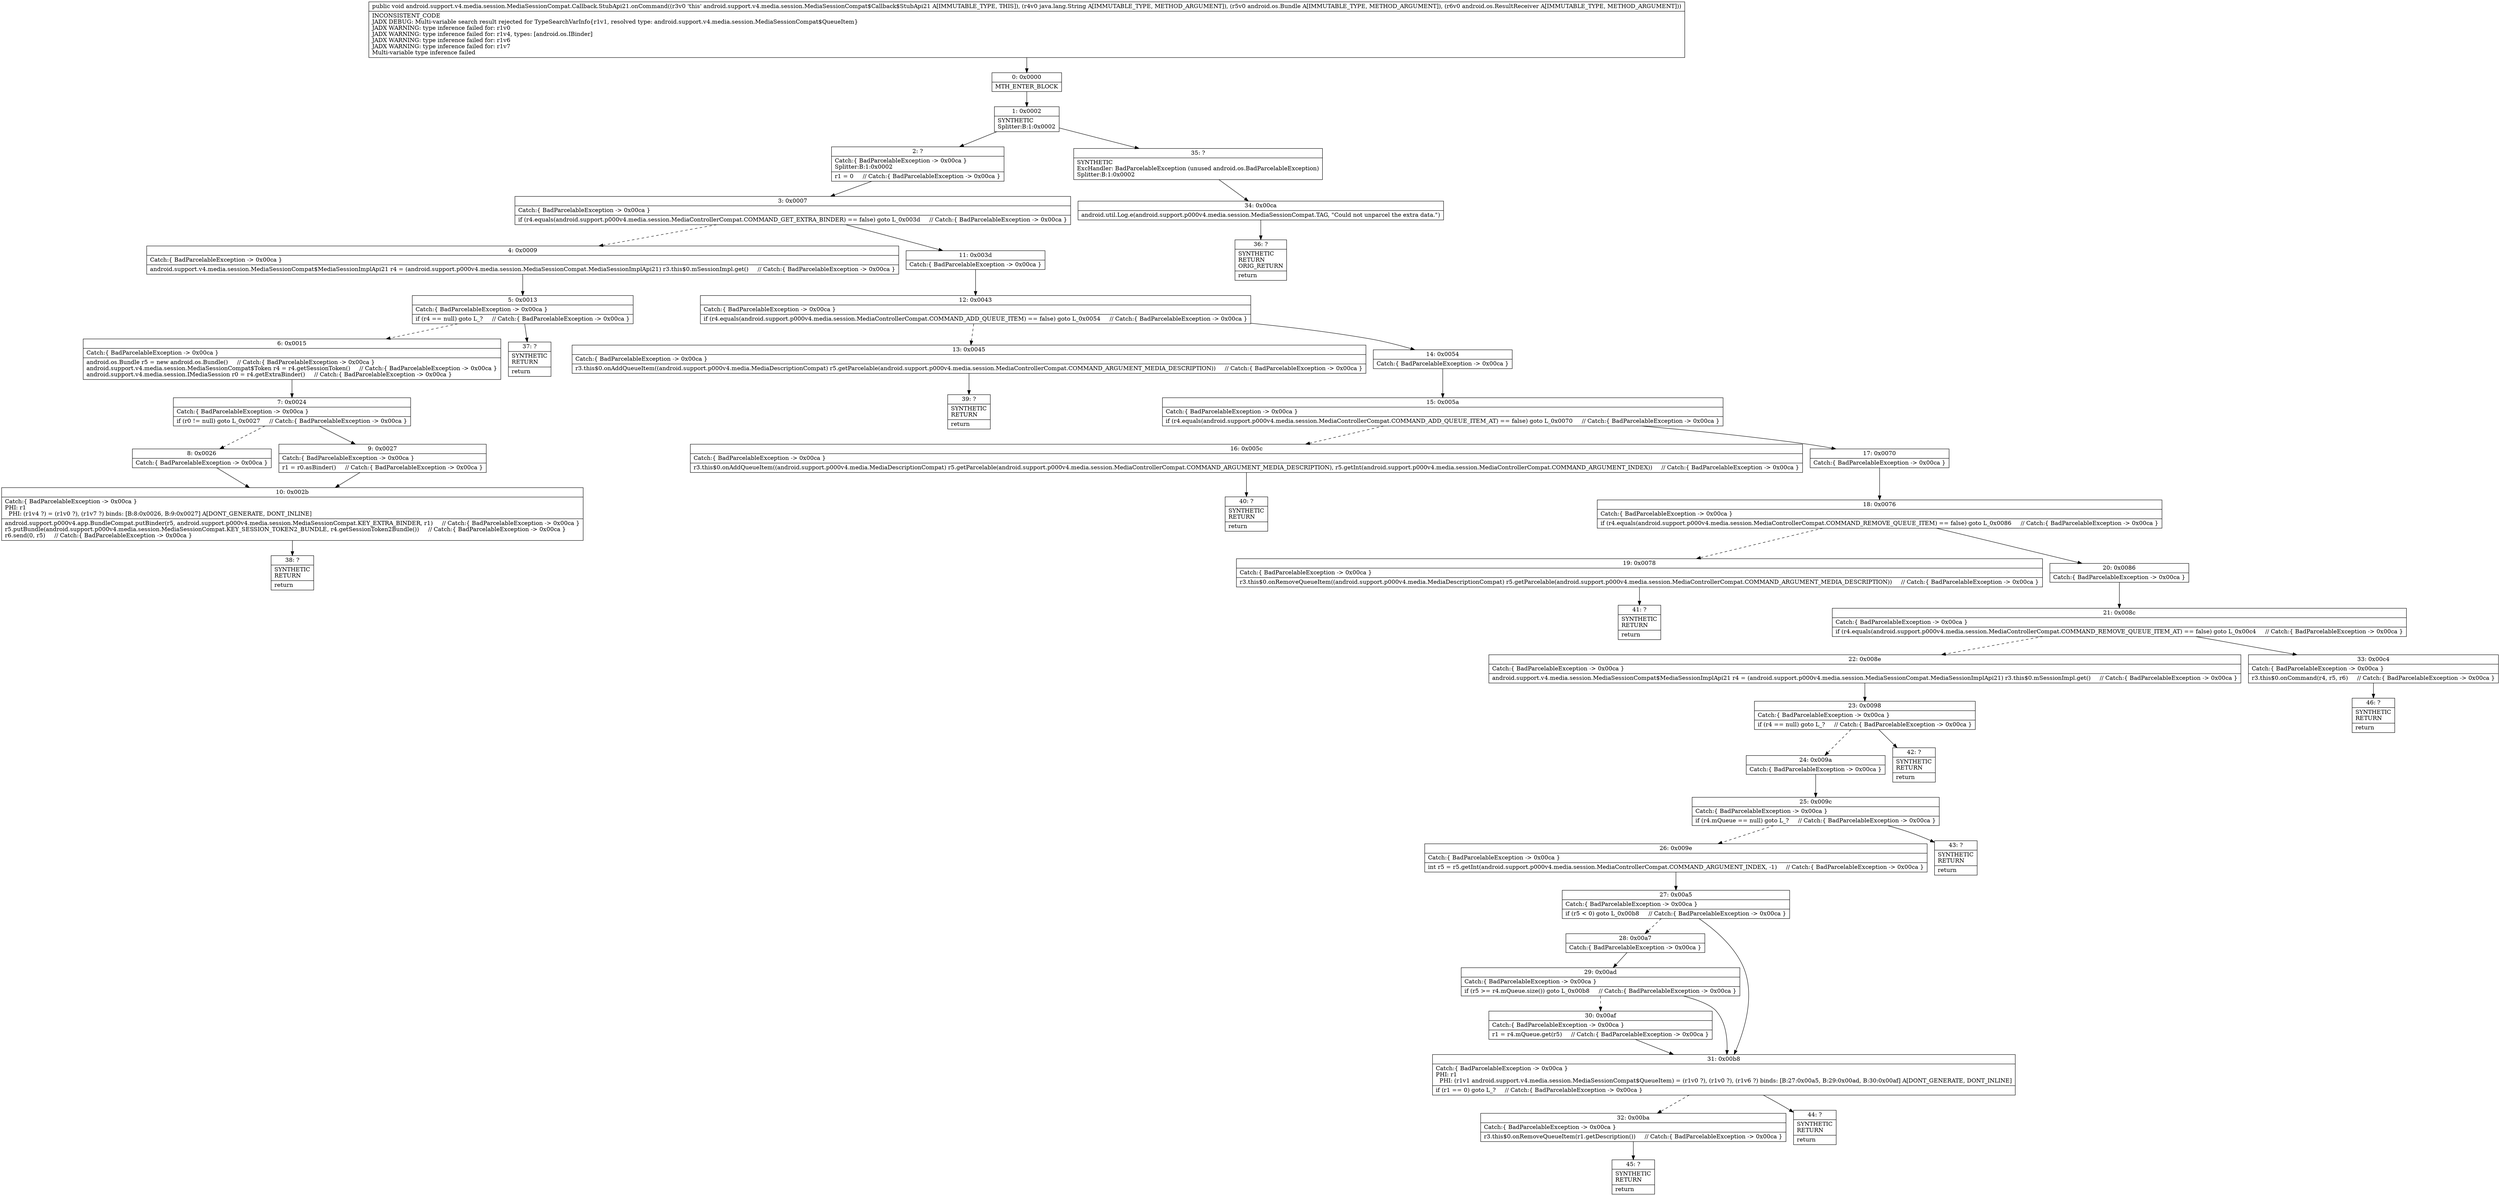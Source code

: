 digraph "CFG forandroid.support.v4.media.session.MediaSessionCompat.Callback.StubApi21.onCommand(Ljava\/lang\/String;Landroid\/os\/Bundle;Landroid\/os\/ResultReceiver;)V" {
Node_0 [shape=record,label="{0\:\ 0x0000|MTH_ENTER_BLOCK\l}"];
Node_1 [shape=record,label="{1\:\ 0x0002|SYNTHETIC\lSplitter:B:1:0x0002\l}"];
Node_2 [shape=record,label="{2\:\ ?|Catch:\{ BadParcelableException \-\> 0x00ca \}\lSplitter:B:1:0x0002\l|r1 = 0     \/\/ Catch:\{ BadParcelableException \-\> 0x00ca \}\l}"];
Node_3 [shape=record,label="{3\:\ 0x0007|Catch:\{ BadParcelableException \-\> 0x00ca \}\l|if (r4.equals(android.support.p000v4.media.session.MediaControllerCompat.COMMAND_GET_EXTRA_BINDER) == false) goto L_0x003d     \/\/ Catch:\{ BadParcelableException \-\> 0x00ca \}\l}"];
Node_4 [shape=record,label="{4\:\ 0x0009|Catch:\{ BadParcelableException \-\> 0x00ca \}\l|android.support.v4.media.session.MediaSessionCompat$MediaSessionImplApi21 r4 = (android.support.p000v4.media.session.MediaSessionCompat.MediaSessionImplApi21) r3.this$0.mSessionImpl.get()     \/\/ Catch:\{ BadParcelableException \-\> 0x00ca \}\l}"];
Node_5 [shape=record,label="{5\:\ 0x0013|Catch:\{ BadParcelableException \-\> 0x00ca \}\l|if (r4 == null) goto L_?     \/\/ Catch:\{ BadParcelableException \-\> 0x00ca \}\l}"];
Node_6 [shape=record,label="{6\:\ 0x0015|Catch:\{ BadParcelableException \-\> 0x00ca \}\l|android.os.Bundle r5 = new android.os.Bundle()     \/\/ Catch:\{ BadParcelableException \-\> 0x00ca \}\landroid.support.v4.media.session.MediaSessionCompat$Token r4 = r4.getSessionToken()     \/\/ Catch:\{ BadParcelableException \-\> 0x00ca \}\landroid.support.v4.media.session.IMediaSession r0 = r4.getExtraBinder()     \/\/ Catch:\{ BadParcelableException \-\> 0x00ca \}\l}"];
Node_7 [shape=record,label="{7\:\ 0x0024|Catch:\{ BadParcelableException \-\> 0x00ca \}\l|if (r0 != null) goto L_0x0027     \/\/ Catch:\{ BadParcelableException \-\> 0x00ca \}\l}"];
Node_8 [shape=record,label="{8\:\ 0x0026|Catch:\{ BadParcelableException \-\> 0x00ca \}\l}"];
Node_9 [shape=record,label="{9\:\ 0x0027|Catch:\{ BadParcelableException \-\> 0x00ca \}\l|r1 = r0.asBinder()     \/\/ Catch:\{ BadParcelableException \-\> 0x00ca \}\l}"];
Node_10 [shape=record,label="{10\:\ 0x002b|Catch:\{ BadParcelableException \-\> 0x00ca \}\lPHI: r1 \l  PHI: (r1v4 ?) = (r1v0 ?), (r1v7 ?) binds: [B:8:0x0026, B:9:0x0027] A[DONT_GENERATE, DONT_INLINE]\l|android.support.p000v4.app.BundleCompat.putBinder(r5, android.support.p000v4.media.session.MediaSessionCompat.KEY_EXTRA_BINDER, r1)     \/\/ Catch:\{ BadParcelableException \-\> 0x00ca \}\lr5.putBundle(android.support.p000v4.media.session.MediaSessionCompat.KEY_SESSION_TOKEN2_BUNDLE, r4.getSessionToken2Bundle())     \/\/ Catch:\{ BadParcelableException \-\> 0x00ca \}\lr6.send(0, r5)     \/\/ Catch:\{ BadParcelableException \-\> 0x00ca \}\l}"];
Node_11 [shape=record,label="{11\:\ 0x003d|Catch:\{ BadParcelableException \-\> 0x00ca \}\l}"];
Node_12 [shape=record,label="{12\:\ 0x0043|Catch:\{ BadParcelableException \-\> 0x00ca \}\l|if (r4.equals(android.support.p000v4.media.session.MediaControllerCompat.COMMAND_ADD_QUEUE_ITEM) == false) goto L_0x0054     \/\/ Catch:\{ BadParcelableException \-\> 0x00ca \}\l}"];
Node_13 [shape=record,label="{13\:\ 0x0045|Catch:\{ BadParcelableException \-\> 0x00ca \}\l|r3.this$0.onAddQueueItem((android.support.p000v4.media.MediaDescriptionCompat) r5.getParcelable(android.support.p000v4.media.session.MediaControllerCompat.COMMAND_ARGUMENT_MEDIA_DESCRIPTION))     \/\/ Catch:\{ BadParcelableException \-\> 0x00ca \}\l}"];
Node_14 [shape=record,label="{14\:\ 0x0054|Catch:\{ BadParcelableException \-\> 0x00ca \}\l}"];
Node_15 [shape=record,label="{15\:\ 0x005a|Catch:\{ BadParcelableException \-\> 0x00ca \}\l|if (r4.equals(android.support.p000v4.media.session.MediaControllerCompat.COMMAND_ADD_QUEUE_ITEM_AT) == false) goto L_0x0070     \/\/ Catch:\{ BadParcelableException \-\> 0x00ca \}\l}"];
Node_16 [shape=record,label="{16\:\ 0x005c|Catch:\{ BadParcelableException \-\> 0x00ca \}\l|r3.this$0.onAddQueueItem((android.support.p000v4.media.MediaDescriptionCompat) r5.getParcelable(android.support.p000v4.media.session.MediaControllerCompat.COMMAND_ARGUMENT_MEDIA_DESCRIPTION), r5.getInt(android.support.p000v4.media.session.MediaControllerCompat.COMMAND_ARGUMENT_INDEX))     \/\/ Catch:\{ BadParcelableException \-\> 0x00ca \}\l}"];
Node_17 [shape=record,label="{17\:\ 0x0070|Catch:\{ BadParcelableException \-\> 0x00ca \}\l}"];
Node_18 [shape=record,label="{18\:\ 0x0076|Catch:\{ BadParcelableException \-\> 0x00ca \}\l|if (r4.equals(android.support.p000v4.media.session.MediaControllerCompat.COMMAND_REMOVE_QUEUE_ITEM) == false) goto L_0x0086     \/\/ Catch:\{ BadParcelableException \-\> 0x00ca \}\l}"];
Node_19 [shape=record,label="{19\:\ 0x0078|Catch:\{ BadParcelableException \-\> 0x00ca \}\l|r3.this$0.onRemoveQueueItem((android.support.p000v4.media.MediaDescriptionCompat) r5.getParcelable(android.support.p000v4.media.session.MediaControllerCompat.COMMAND_ARGUMENT_MEDIA_DESCRIPTION))     \/\/ Catch:\{ BadParcelableException \-\> 0x00ca \}\l}"];
Node_20 [shape=record,label="{20\:\ 0x0086|Catch:\{ BadParcelableException \-\> 0x00ca \}\l}"];
Node_21 [shape=record,label="{21\:\ 0x008c|Catch:\{ BadParcelableException \-\> 0x00ca \}\l|if (r4.equals(android.support.p000v4.media.session.MediaControllerCompat.COMMAND_REMOVE_QUEUE_ITEM_AT) == false) goto L_0x00c4     \/\/ Catch:\{ BadParcelableException \-\> 0x00ca \}\l}"];
Node_22 [shape=record,label="{22\:\ 0x008e|Catch:\{ BadParcelableException \-\> 0x00ca \}\l|android.support.v4.media.session.MediaSessionCompat$MediaSessionImplApi21 r4 = (android.support.p000v4.media.session.MediaSessionCompat.MediaSessionImplApi21) r3.this$0.mSessionImpl.get()     \/\/ Catch:\{ BadParcelableException \-\> 0x00ca \}\l}"];
Node_23 [shape=record,label="{23\:\ 0x0098|Catch:\{ BadParcelableException \-\> 0x00ca \}\l|if (r4 == null) goto L_?     \/\/ Catch:\{ BadParcelableException \-\> 0x00ca \}\l}"];
Node_24 [shape=record,label="{24\:\ 0x009a|Catch:\{ BadParcelableException \-\> 0x00ca \}\l}"];
Node_25 [shape=record,label="{25\:\ 0x009c|Catch:\{ BadParcelableException \-\> 0x00ca \}\l|if (r4.mQueue == null) goto L_?     \/\/ Catch:\{ BadParcelableException \-\> 0x00ca \}\l}"];
Node_26 [shape=record,label="{26\:\ 0x009e|Catch:\{ BadParcelableException \-\> 0x00ca \}\l|int r5 = r5.getInt(android.support.p000v4.media.session.MediaControllerCompat.COMMAND_ARGUMENT_INDEX, \-1)     \/\/ Catch:\{ BadParcelableException \-\> 0x00ca \}\l}"];
Node_27 [shape=record,label="{27\:\ 0x00a5|Catch:\{ BadParcelableException \-\> 0x00ca \}\l|if (r5 \< 0) goto L_0x00b8     \/\/ Catch:\{ BadParcelableException \-\> 0x00ca \}\l}"];
Node_28 [shape=record,label="{28\:\ 0x00a7|Catch:\{ BadParcelableException \-\> 0x00ca \}\l}"];
Node_29 [shape=record,label="{29\:\ 0x00ad|Catch:\{ BadParcelableException \-\> 0x00ca \}\l|if (r5 \>= r4.mQueue.size()) goto L_0x00b8     \/\/ Catch:\{ BadParcelableException \-\> 0x00ca \}\l}"];
Node_30 [shape=record,label="{30\:\ 0x00af|Catch:\{ BadParcelableException \-\> 0x00ca \}\l|r1 = r4.mQueue.get(r5)     \/\/ Catch:\{ BadParcelableException \-\> 0x00ca \}\l}"];
Node_31 [shape=record,label="{31\:\ 0x00b8|Catch:\{ BadParcelableException \-\> 0x00ca \}\lPHI: r1 \l  PHI: (r1v1 android.support.v4.media.session.MediaSessionCompat$QueueItem) = (r1v0 ?), (r1v0 ?), (r1v6 ?) binds: [B:27:0x00a5, B:29:0x00ad, B:30:0x00af] A[DONT_GENERATE, DONT_INLINE]\l|if (r1 == 0) goto L_?     \/\/ Catch:\{ BadParcelableException \-\> 0x00ca \}\l}"];
Node_32 [shape=record,label="{32\:\ 0x00ba|Catch:\{ BadParcelableException \-\> 0x00ca \}\l|r3.this$0.onRemoveQueueItem(r1.getDescription())     \/\/ Catch:\{ BadParcelableException \-\> 0x00ca \}\l}"];
Node_33 [shape=record,label="{33\:\ 0x00c4|Catch:\{ BadParcelableException \-\> 0x00ca \}\l|r3.this$0.onCommand(r4, r5, r6)     \/\/ Catch:\{ BadParcelableException \-\> 0x00ca \}\l}"];
Node_34 [shape=record,label="{34\:\ 0x00ca|android.util.Log.e(android.support.p000v4.media.session.MediaSessionCompat.TAG, \"Could not unparcel the extra data.\")\l}"];
Node_35 [shape=record,label="{35\:\ ?|SYNTHETIC\lExcHandler: BadParcelableException (unused android.os.BadParcelableException)\lSplitter:B:1:0x0002\l}"];
Node_36 [shape=record,label="{36\:\ ?|SYNTHETIC\lRETURN\lORIG_RETURN\l|return\l}"];
Node_37 [shape=record,label="{37\:\ ?|SYNTHETIC\lRETURN\l|return\l}"];
Node_38 [shape=record,label="{38\:\ ?|SYNTHETIC\lRETURN\l|return\l}"];
Node_39 [shape=record,label="{39\:\ ?|SYNTHETIC\lRETURN\l|return\l}"];
Node_40 [shape=record,label="{40\:\ ?|SYNTHETIC\lRETURN\l|return\l}"];
Node_41 [shape=record,label="{41\:\ ?|SYNTHETIC\lRETURN\l|return\l}"];
Node_42 [shape=record,label="{42\:\ ?|SYNTHETIC\lRETURN\l|return\l}"];
Node_43 [shape=record,label="{43\:\ ?|SYNTHETIC\lRETURN\l|return\l}"];
Node_44 [shape=record,label="{44\:\ ?|SYNTHETIC\lRETURN\l|return\l}"];
Node_45 [shape=record,label="{45\:\ ?|SYNTHETIC\lRETURN\l|return\l}"];
Node_46 [shape=record,label="{46\:\ ?|SYNTHETIC\lRETURN\l|return\l}"];
MethodNode[shape=record,label="{public void android.support.v4.media.session.MediaSessionCompat.Callback.StubApi21.onCommand((r3v0 'this' android.support.v4.media.session.MediaSessionCompat$Callback$StubApi21 A[IMMUTABLE_TYPE, THIS]), (r4v0 java.lang.String A[IMMUTABLE_TYPE, METHOD_ARGUMENT]), (r5v0 android.os.Bundle A[IMMUTABLE_TYPE, METHOD_ARGUMENT]), (r6v0 android.os.ResultReceiver A[IMMUTABLE_TYPE, METHOD_ARGUMENT]))  | INCONSISTENT_CODE\lJADX DEBUG: Multi\-variable search result rejected for TypeSearchVarInfo\{r1v1, resolved type: android.support.v4.media.session.MediaSessionCompat$QueueItem\}\lJADX WARNING: type inference failed for: r1v0\lJADX WARNING: type inference failed for: r1v4, types: [android.os.IBinder]\lJADX WARNING: type inference failed for: r1v6\lJADX WARNING: type inference failed for: r1v7\lMulti\-variable type inference failed\l}"];
MethodNode -> Node_0;
Node_0 -> Node_1;
Node_1 -> Node_2;
Node_1 -> Node_35;
Node_2 -> Node_3;
Node_3 -> Node_4[style=dashed];
Node_3 -> Node_11;
Node_4 -> Node_5;
Node_5 -> Node_6[style=dashed];
Node_5 -> Node_37;
Node_6 -> Node_7;
Node_7 -> Node_8[style=dashed];
Node_7 -> Node_9;
Node_8 -> Node_10;
Node_9 -> Node_10;
Node_10 -> Node_38;
Node_11 -> Node_12;
Node_12 -> Node_13[style=dashed];
Node_12 -> Node_14;
Node_13 -> Node_39;
Node_14 -> Node_15;
Node_15 -> Node_16[style=dashed];
Node_15 -> Node_17;
Node_16 -> Node_40;
Node_17 -> Node_18;
Node_18 -> Node_19[style=dashed];
Node_18 -> Node_20;
Node_19 -> Node_41;
Node_20 -> Node_21;
Node_21 -> Node_22[style=dashed];
Node_21 -> Node_33;
Node_22 -> Node_23;
Node_23 -> Node_24[style=dashed];
Node_23 -> Node_42;
Node_24 -> Node_25;
Node_25 -> Node_26[style=dashed];
Node_25 -> Node_43;
Node_26 -> Node_27;
Node_27 -> Node_28[style=dashed];
Node_27 -> Node_31;
Node_28 -> Node_29;
Node_29 -> Node_30[style=dashed];
Node_29 -> Node_31;
Node_30 -> Node_31;
Node_31 -> Node_32[style=dashed];
Node_31 -> Node_44;
Node_32 -> Node_45;
Node_33 -> Node_46;
Node_34 -> Node_36;
Node_35 -> Node_34;
}


